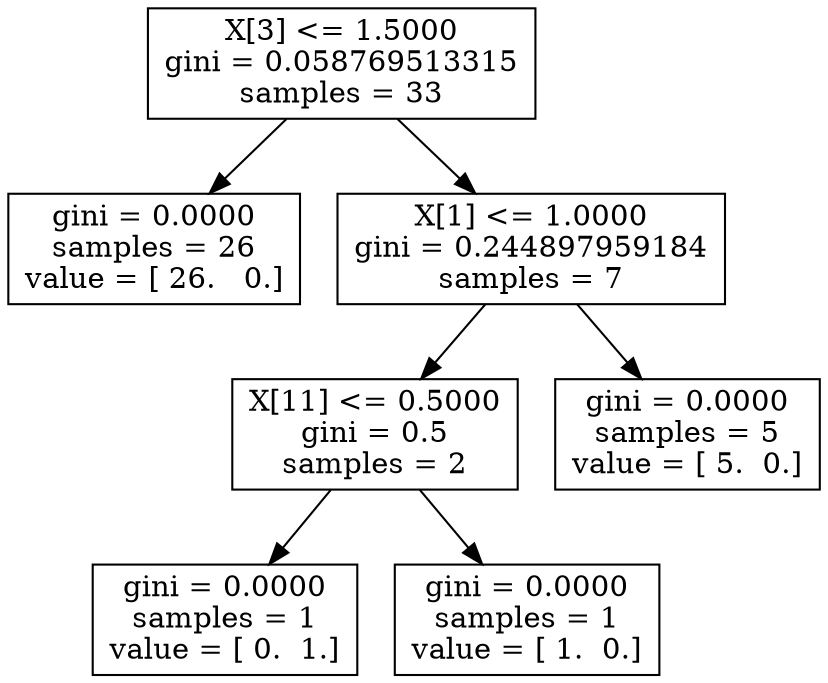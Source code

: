 digraph Tree {
0 [label="X[3] <= 1.5000\ngini = 0.058769513315\nsamples = 33", shape="box"] ;
1 [label="gini = 0.0000\nsamples = 26\nvalue = [ 26.   0.]", shape="box"] ;
0 -> 1 ;
2 [label="X[1] <= 1.0000\ngini = 0.244897959184\nsamples = 7", shape="box"] ;
0 -> 2 ;
3 [label="X[11] <= 0.5000\ngini = 0.5\nsamples = 2", shape="box"] ;
2 -> 3 ;
4 [label="gini = 0.0000\nsamples = 1\nvalue = [ 0.  1.]", shape="box"] ;
3 -> 4 ;
5 [label="gini = 0.0000\nsamples = 1\nvalue = [ 1.  0.]", shape="box"] ;
3 -> 5 ;
6 [label="gini = 0.0000\nsamples = 5\nvalue = [ 5.  0.]", shape="box"] ;
2 -> 6 ;
}
